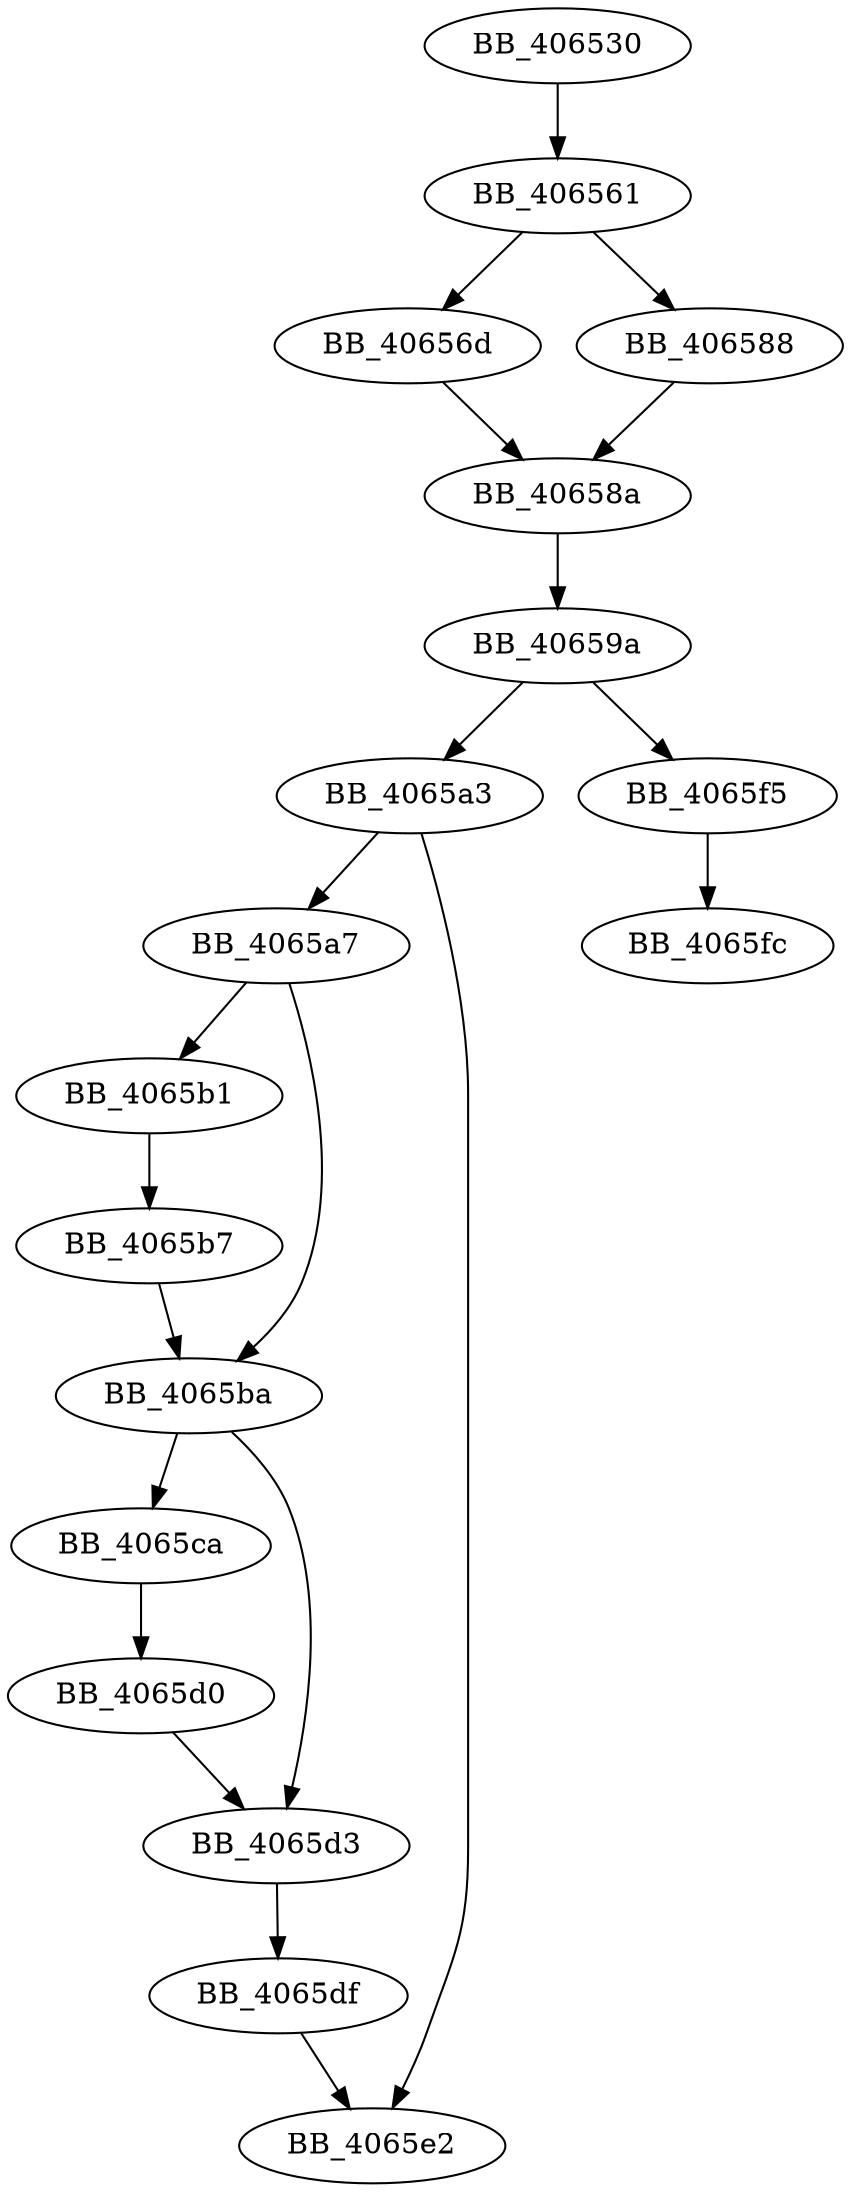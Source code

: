 DiGraph sub_406530{
BB_406530->BB_406561
BB_406561->BB_40656d
BB_406561->BB_406588
BB_40656d->BB_40658a
BB_406588->BB_40658a
BB_40658a->BB_40659a
BB_40659a->BB_4065a3
BB_40659a->BB_4065f5
BB_4065a3->BB_4065a7
BB_4065a3->BB_4065e2
BB_4065a7->BB_4065b1
BB_4065a7->BB_4065ba
BB_4065b1->BB_4065b7
BB_4065b7->BB_4065ba
BB_4065ba->BB_4065ca
BB_4065ba->BB_4065d3
BB_4065ca->BB_4065d0
BB_4065d0->BB_4065d3
BB_4065d3->BB_4065df
BB_4065df->BB_4065e2
BB_4065f5->BB_4065fc
}
